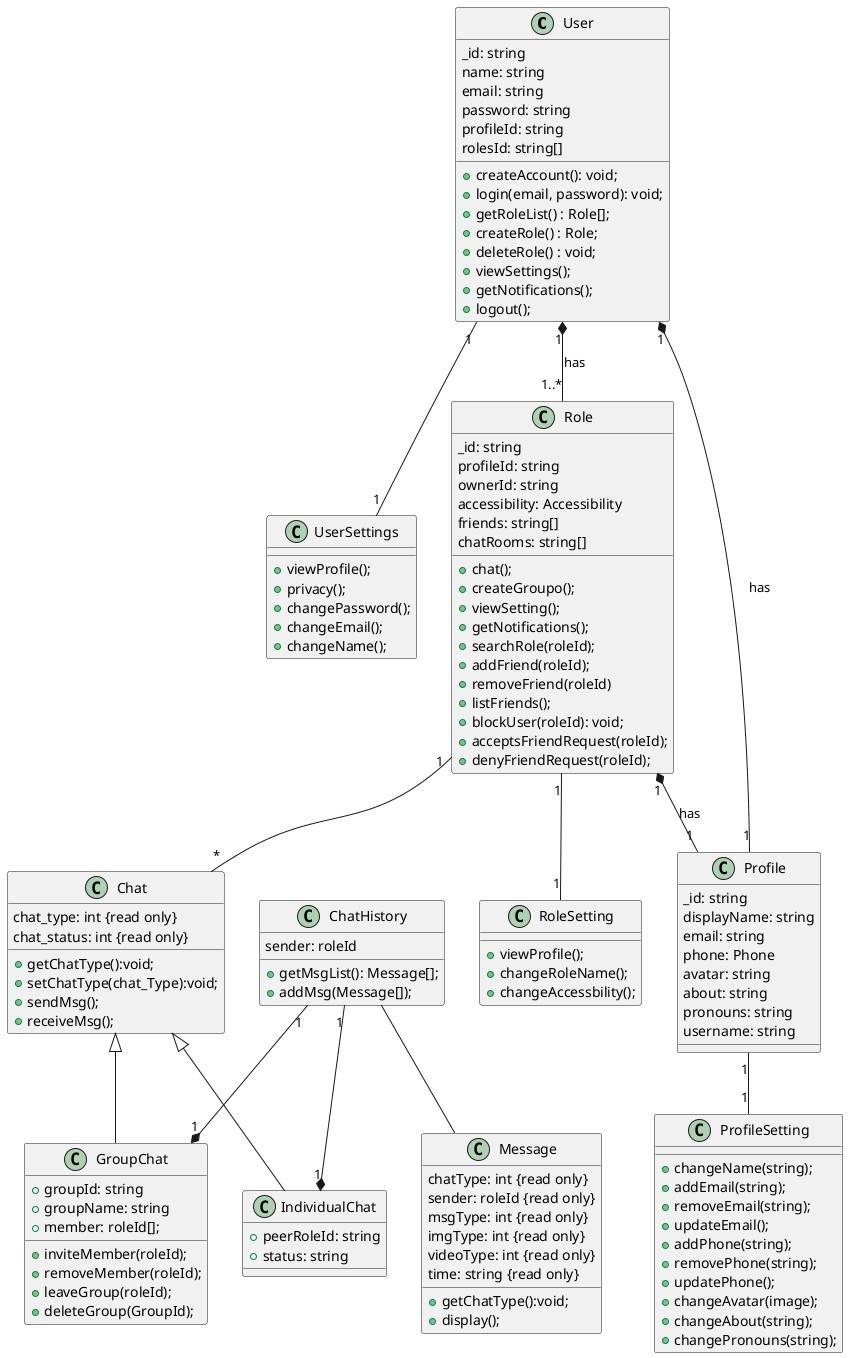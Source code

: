 @startuml
class User {
    _id: string
    name: string
    email: string
    password: string
    profileId: string
    rolesId: string[]

    +createAccount(): void;
    +login(email, password): void;
    +getRoleList() : Role[];
    +createRole() : Role;
    +deleteRole() : void;
    +viewSettings();
    +getNotifications();
    +logout();
}
class  UserSettings {
  +viewProfile();
  +privacy();
  +changePassword();
  +changeEmail();
  +changeName();
}

class Role {
    _id: string
    profileId: string
    ownerId: string
    accessibility: Accessibility
    friends: string[]
    chatRooms: string[]

    +chat();
    +createGroupo();
    +viewSetting();
    +getNotifications();
    +searchRole(roleId);
    +addFriend(roleId);
    +removeFriend(roleId)
    +listFriends();
    +blockUser(roleId): void;
    +acceptsFriendRequest(roleId);
    +denyFriendRequest(roleId);
}

class RoleSetting{
  +viewProfile();
  +changeRoleName();
  +changeAccessbility();
}

class Profile {
    _id: string
    displayName: string
    email: string
    phone: Phone
    avatar: string
    about: string
    pronouns: string
    username: string
}
class ProfileSetting{
  +changeName(string);
  +addEmail(string);
  +removeEmail(string);
  +updateEmail();
  +addPhone(string);
  +removePhone(string);
  +updatePhone();
  +changeAvatar(image);
  +changeAbout(string);
  +changePronouns(string);
}

class Chat{
  chat_type: int {read only}
  chat_status: int {read only}
  +getChatType():void;
  +setChatType(chat_Type):void;  
  +sendMsg();
  +receiveMsg();
}

class IndividualChat{
  +peerRoleId: string
  +status: string
}

class GroupChat{
  +groupId: string
  +groupName: string
  +member: roleId[];

  +inviteMember(roleId);
  +removeMember(roleId);
  +leaveGroup(roleId);
  +deleteGroup(GroupId);
}

class ChatHistory{
  sender: roleId
  +getMsgList(): Message[];
  +addMsg(Message[]);
}

class Message{
  chatType: int {read only}
  sender: roleId {read only}
  msgType: int {read only}
  imgType: int {read only}
  videoType: int {read only}
  time: string {read only}
  +getChatType():void;
  +display();
}

ChatHistory "1" --* "1" GroupChat
ChatHistory "1" --* "1" IndividualChat
ChatHistory  -- Message

Chat <|-- GroupChat
Chat <|-- IndividualChat

Role "1" -- "*" Chat
User "1" *-- "1..*" Role : has
User "1" *-- "1" Profile : has
Role "1" *-- "1" Profile : has

User "1" -- "1" UserSettings 
Role "1" -- "1" RoleSetting 
Profile "1" -- "1" ProfileSetting 

@enduml
